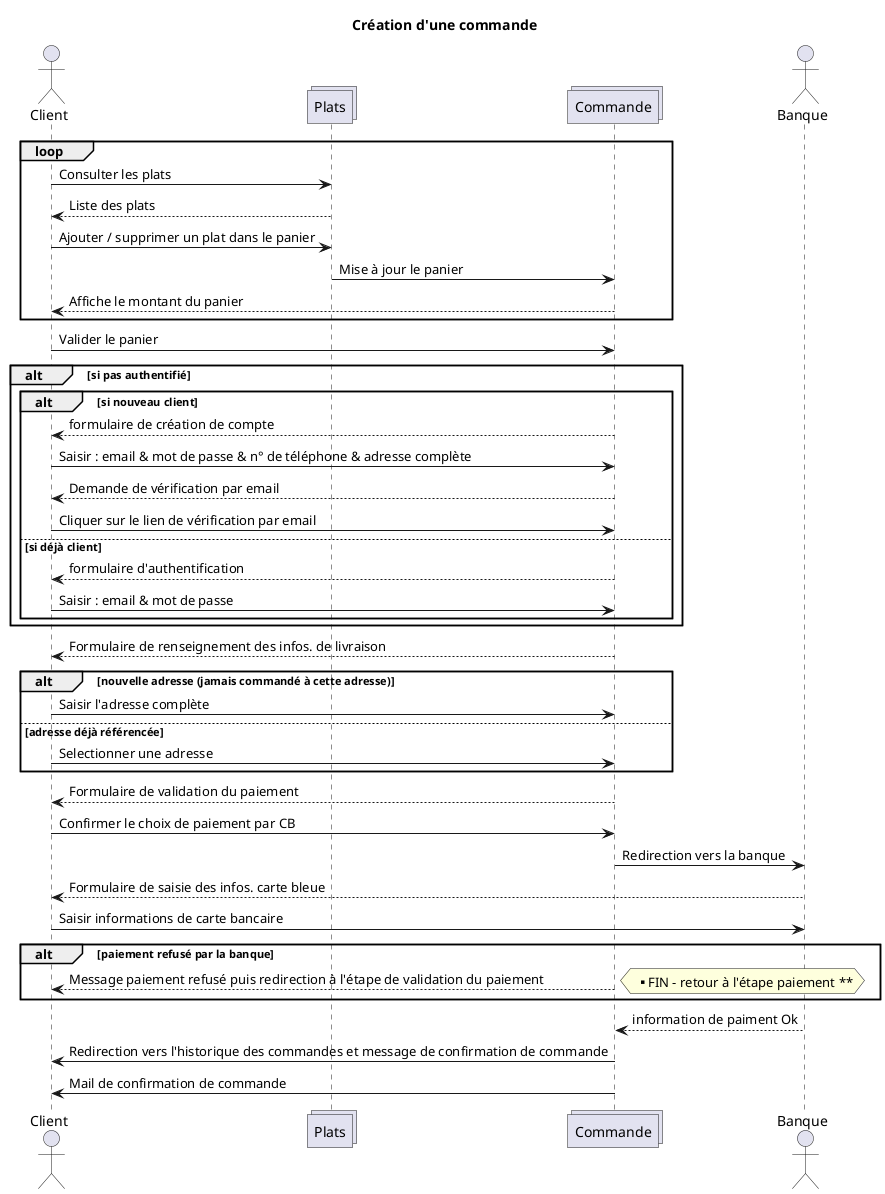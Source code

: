 @startuml
title Création d'une commande
actor Client
collections Plats 
collections Commande
actor Banque
loop
Client -> Plats : Consulter les plats
Plats --> Client : Liste des plats
Client -> Plats : Ajouter / supprimer un plat dans le panier
Plats -> Commande : Mise à jour le panier
Commande --> Client : Affiche le montant du panier
end
Client -> Commande : Valider le panier
alt si pas authentifié
    alt si nouveau client
    Commande --> Client : formulaire de création de compte
    Client -> Commande : Saisir : email & mot de passe & n° de téléphone & adresse complète
    Commande --> Client : Demande de vérification par email
    Client -> Commande : Cliquer sur le lien de vérification par email
    else si déjà client
    Commande --> Client : formulaire d'authentification
    Client -> Commande : Saisir : email & mot de passe
    end
end
Commande --> Client : Formulaire de renseignement des infos. de livraison
alt nouvelle adresse (jamais commandé à cette adresse)
Client -> Commande :  Saisir l'adresse complète
else adresse déjà référencée
Client -> Commande : Selectionner une adresse
end
Commande --> Client : Formulaire de validation du paiement
Client -> Commande : Confirmer le choix de paiement par CB
Commande -> Banque : Redirection vers la banque
Banque --> Client : Formulaire de saisie des infos. carte bleue
Client -> Banque : Saisir informations de carte bancaire
alt paiement refusé par la banque
Commande --> Client : Message paiement refusé puis redirection à l'étape de validation du paiement
hnote right : ** FIN - retour à l'étape paiement **
end
Banque --> Commande : information de paiment Ok 
Commande -> Client : Redirection vers l'historique des commandes et message de confirmation de commande
Commande -> Client : Mail de confirmation de commande
@enduml
